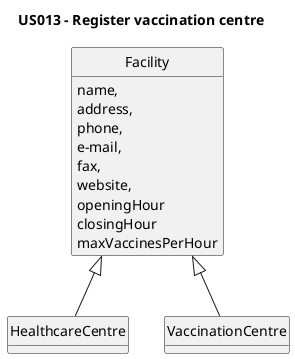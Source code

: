 @startuml
skinparam monochrome true
skinparam packageStyle rectangle
skinparam shadowing false

'left to right direction

skinparam classAttributeIconSize 0

hide circle
hide methods

title US013 - Register vaccination centre

class Facility {
    name,
    address,
    phone,
    e-mail,
    fax,
    website,
    openingHour
    closingHour
    maxVaccinesPerHour
}

class HealthcareCentre {
}

class VaccinationCentre {
}

VaccinationCentre -up-|> Facility
HealthcareCentre -up-|> Facility

@enduml